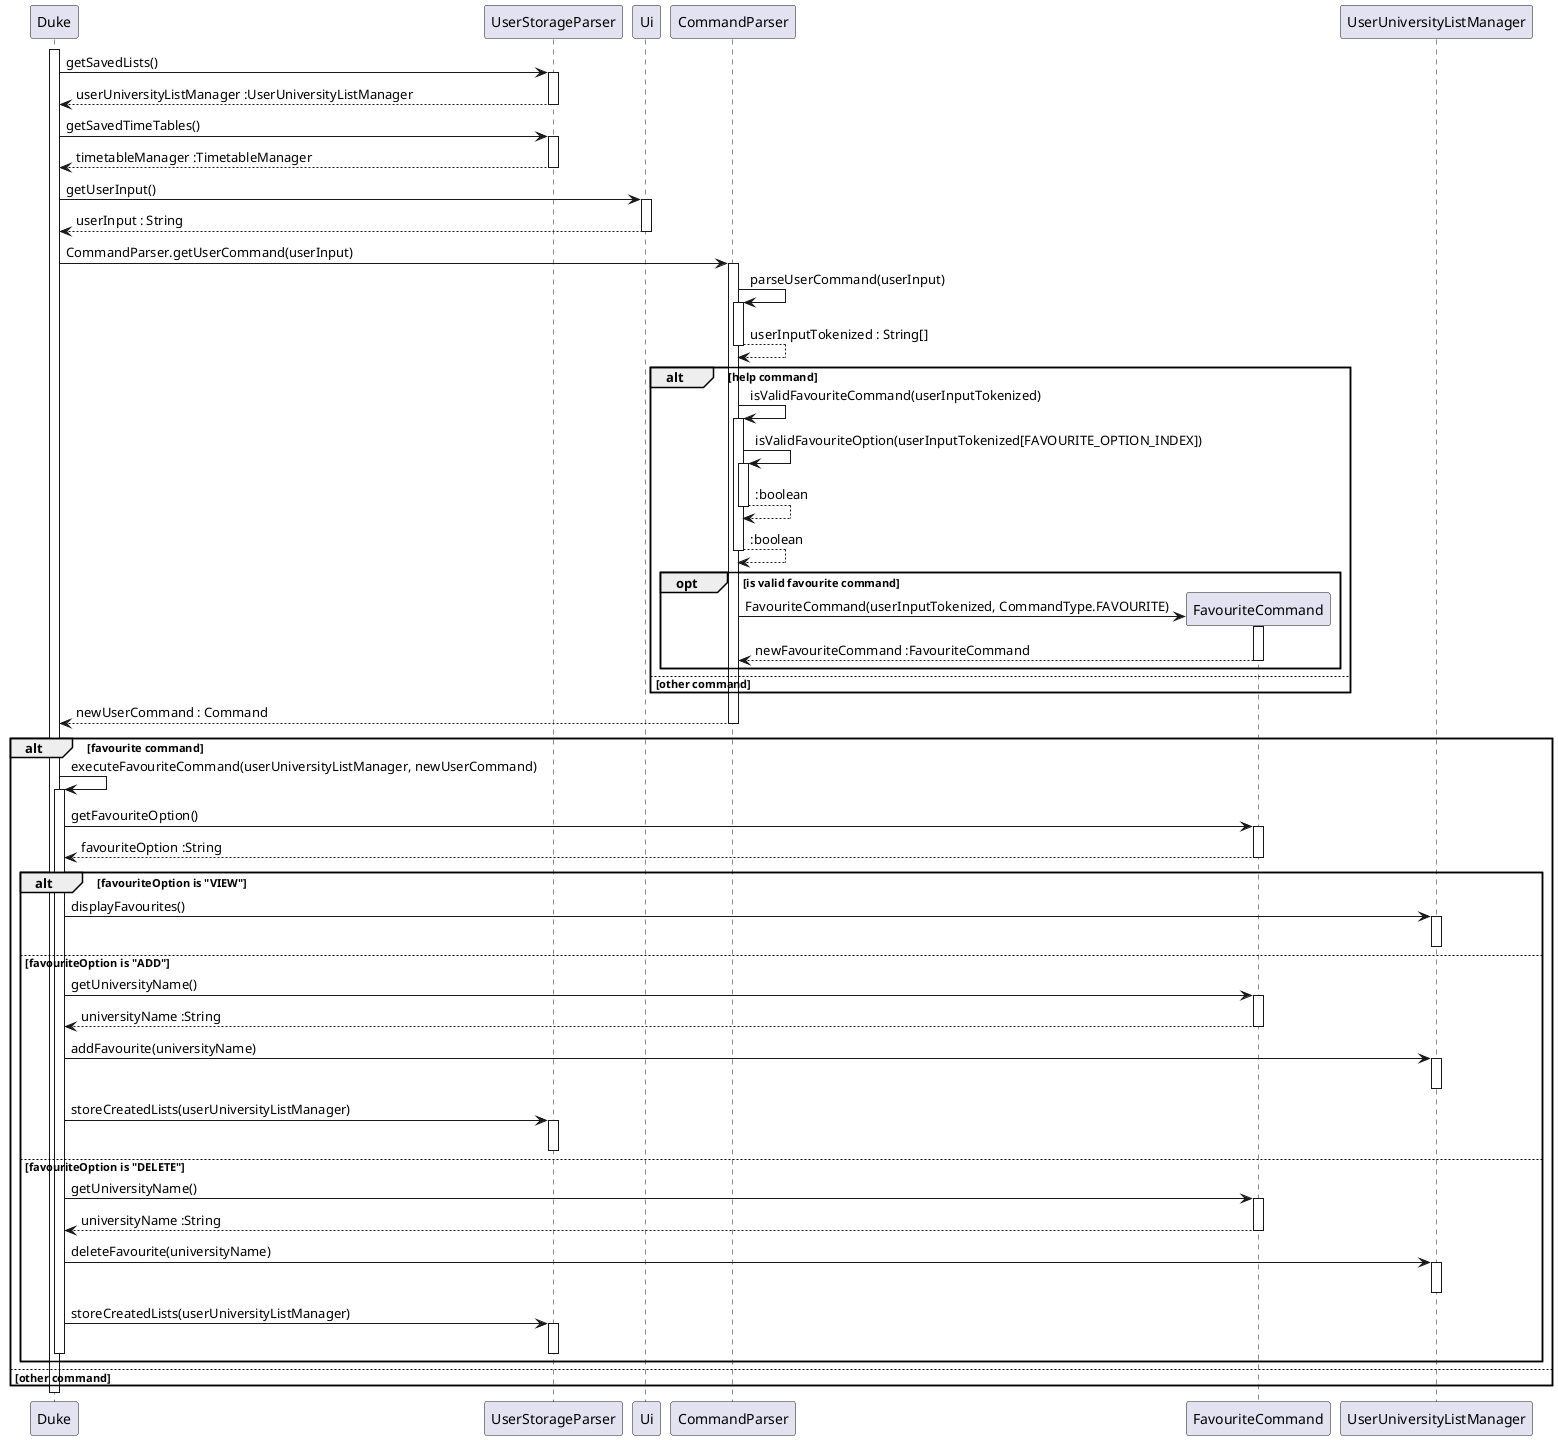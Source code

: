 @startuml

activate Duke

Duke -> UserStorageParser : getSavedLists()
activate UserStorageParser

UserStorageParser --> Duke : userUniversityListManager :UserUniversityListManager
deactivate UserStorageParser

Duke -> UserStorageParser : getSavedTimeTables()
activate UserStorageParser

UserStorageParser --> Duke : timetableManager :TimetableManager
deactivate UserStorageParser

Duke -> Ui : getUserInput()
activate Ui

Ui --> Duke : userInput : String
deactivate Ui

Duke -> CommandParser : CommandParser.getUserCommand(userInput)
activate CommandParser

CommandParser -> CommandParser : parseUserCommand(userInput)
activate CommandParser

CommandParser --> CommandParser : userInputTokenized : String[]
deactivate CommandParser

alt help command

    CommandParser -> CommandParser : isValidFavouriteCommand(userInputTokenized)
    activate CommandParser

    CommandParser -> CommandParser : isValidFavouriteOption(userInputTokenized[FAVOURITE_OPTION_INDEX])
    activate CommandParser

    CommandParser --> CommandParser : :boolean
    deactivate CommandParser

    CommandParser --> CommandParser : :boolean
    deactivate CommandParser

    opt is valid favourite command

        create FavouriteCommand
        CommandParser -> FavouriteCommand : FavouriteCommand(userInputTokenized, CommandType.FAVOURITE)
        activate FavouriteCommand

        FavouriteCommand --> CommandParser : newFavouriteCommand :FavouriteCommand
        deactivate FavouriteCommand
    end

else other command

end

CommandParser --> Duke : newUserCommand : Command
deactivate CommandParser

alt favourite command

Duke -> Duke : executeFavouriteCommand(userUniversityListManager, newUserCommand)
activate Duke

Duke -> FavouriteCommand : getFavouriteOption()
activate FavouriteCommand

FavouriteCommand --> Duke : favouriteOption :String
deactivate FavouriteCommand

alt favouriteOption is "VIEW"
Duke -> UserUniversityListManager : displayFavourites()
activate UserUniversityListManager

deactivate UserUniversityListManager
else favouriteOption is "ADD"
Duke -> FavouriteCommand : getUniversityName()
activate FavouriteCommand

FavouriteCommand --> Duke : universityName :String
deactivate FavouriteCommand
Duke -> UserUniversityListManager : addFavourite(universityName)
activate UserUniversityListManager

deactivate UserUniversityListManager
Duke -> UserStorageParser : storeCreatedLists(userUniversityListManager)
activate UserStorageParser

deactivate UserStorageParser
else favouriteOption is "DELETE"
Duke -> FavouriteCommand : getUniversityName()
activate FavouriteCommand

FavouriteCommand --> Duke : universityName :String
deactivate FavouriteCommand
Duke -> UserUniversityListManager : deleteFavourite(universityName)
activate UserUniversityListManager

deactivate UserUniversityListManager
Duke -> UserStorageParser : storeCreatedLists(userUniversityListManager)
activate UserStorageParser

deactivate UserStorageParser

deactivate Duke
end
else other command
end
deactivate Duke

@enduml